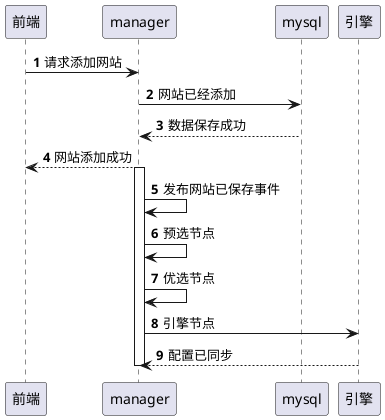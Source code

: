 @startuml

autonumber

前端 -> manager: 请求添加网站
manager -> mysql: 网站已经添加
return 数据保存成功
manager --> 前端: 网站添加成功

activate manager
manager -> manager: 发布网站已保存事件
manager -> manager: 预选节点
manager -> manager: 优选节点
manager -> 引擎: 引擎节点
引擎 --> manager: 配置已同步
deactivate manager

@enduml